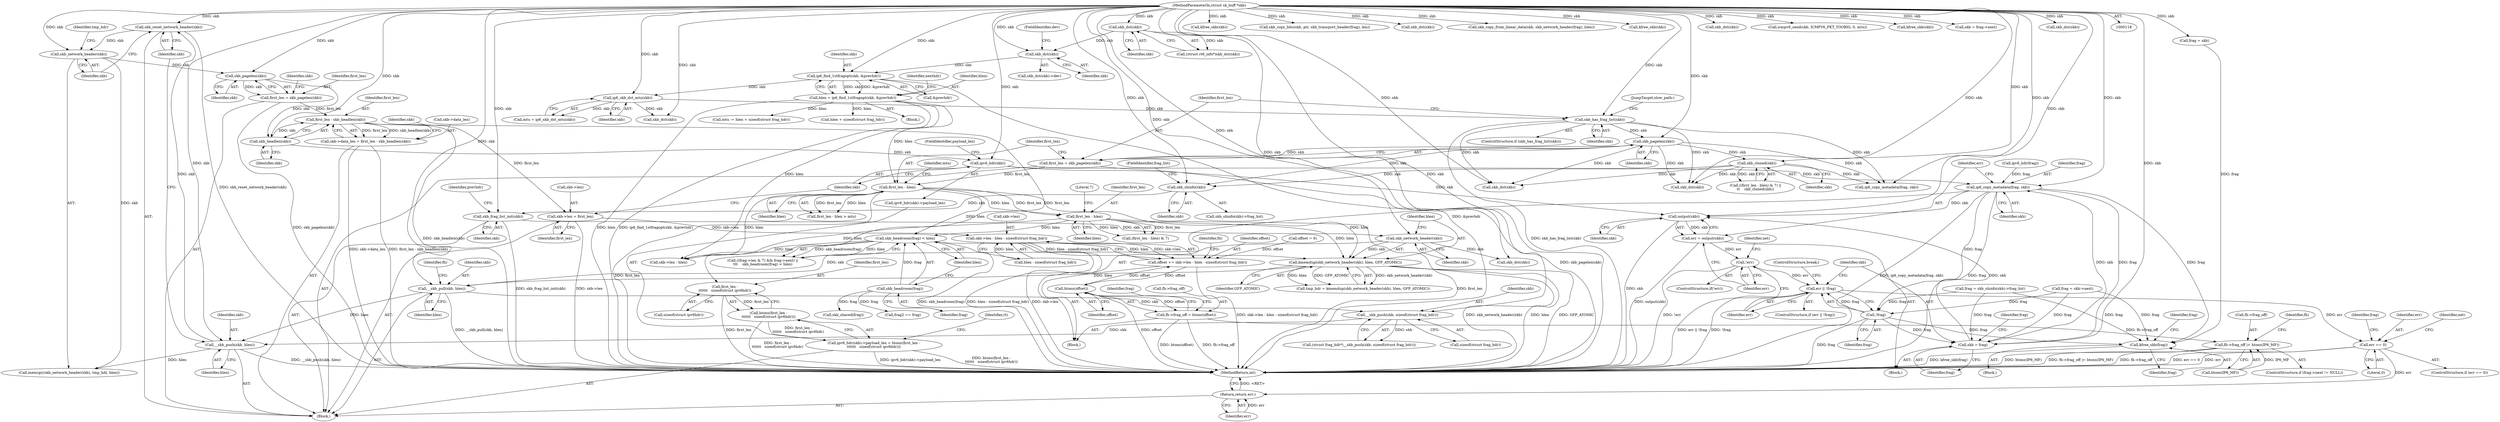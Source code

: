 digraph "0_linux_87c48fa3b4630905f98268dde838ee43626a060c_1@pointer" {
"1000414" [label="(Call,skb_pagelen(skb))"];
"1000384" [label="(Call,skb_network_header(skb))"];
"1000381" [label="(Call,skb_reset_network_header(skb))"];
"1000378" [label="(Call,__skb_push(skb, hlen))"];
"1000374" [label="(Call,__skb_push(skb, sizeof(struct frag_hdr)))"];
"1000367" [label="(Call,__skb_pull(skb, hlen))"];
"1000350" [label="(Call,skb_network_header(skb))"];
"1000341" [label="(Call,skb_frag_list_init(skb))"];
"1000338" [label="(Call,skb_shinfo(skb))"];
"1000271" [label="(Call,skb_cloned(skb))"];
"1000255" [label="(Call,skb_pagelen(skb))"];
"1000249" [label="(Call,skb_has_frag_list(skb))"];
"1000186" [label="(Call,ip6_skb_dst_mtu(skb))"];
"1000176" [label="(Call,ip6_find_1stfragopt(skb, &prevhdr))"];
"1000171" [label="(Call,skb_dst(skb))"];
"1000128" [label="(Call,skb_dst(skb))"];
"1000119" [label="(MethodParameterIn,struct sk_buff *skb)"];
"1000349" [label="(Call,kmemdup(skb_network_header(skb), hlen, GFP_ATOMIC))"];
"1000267" [label="(Call,first_len - hlen)"];
"1000261" [label="(Call,first_len - hlen)"];
"1000253" [label="(Call,first_len = skb_pagelen(skb))"];
"1000174" [label="(Call,hlen = ip6_find_1stfragopt(skb, &prevhdr))"];
"1000292" [label="(Call,skb_headroom(frag) < hlen)"];
"1000293" [label="(Call,skb_headroom(frag))"];
"1000412" [label="(Call,first_len = skb_pagelen(skb))"];
"1000420" [label="(Call,first_len - skb_headlen(skb))"];
"1000416" [label="(Call,skb->data_len = first_len - skb_headlen(skb))"];
"1000424" [label="(Call,skb->len = first_len)"];
"1000476" [label="(Call,skb->len - hlen - sizeof(struct frag_hdr))"];
"1000474" [label="(Call,offset += skb->len - hlen - sizeof(struct frag_hdr))"];
"1000498" [label="(Call,htons(offset))"];
"1000494" [label="(Call,fh->frag_off = htons(offset))"];
"1000506" [label="(Call,fh->frag_off |= htons(IP6_MF))"];
"1000435" [label="(Call,first_len -\n\t\t\t\t\t\t   sizeof(struct ipv6hdr))"];
"1000434" [label="(Call,htons(first_len -\n\t\t\t\t\t\t   sizeof(struct ipv6hdr)))"];
"1000429" [label="(Call,ipv6_hdr(skb)->payload_len = htons(first_len -\n\t\t\t\t\t\t   sizeof(struct ipv6hdr)))"];
"1000422" [label="(Call,skb_headlen(skb))"];
"1000431" [label="(Call,ipv6_hdr(skb))"];
"1000529" [label="(Call,ip6_copy_metadata(frag, skb))"];
"1000534" [label="(Call,output(skb))"];
"1000532" [label="(Call,err = output(skb))"];
"1000537" [label="(Call,!err)"];
"1000548" [label="(Call,err || !frag)"];
"1000569" [label="(Call,err == 0)"];
"1000614" [label="(Return,return err;)"];
"1000550" [label="(Call,!frag)"];
"1000553" [label="(Call,skb = frag)"];
"1000596" [label="(Call,kfree_skb(frag))"];
"1000643" [label="(Call,skb->len - hlen)"];
"1000177" [label="(Identifier,skb)"];
"1000596" [label="(Call,kfree_skb(frag))"];
"1000254" [label="(Identifier,first_len)"];
"1000868" [label="(Call,kfree_skb(skb))"];
"1000498" [label="(Call,htons(offset))"];
"1000269" [label="(Identifier,hlen)"];
"1000568" [label="(ControlStructure,if (err == 0))"];
"1000383" [label="(Call,memcpy(skb_network_header(skb), tmp_hdr, hlen))"];
"1000435" [label="(Call,first_len -\n\t\t\t\t\t\t   sizeof(struct ipv6hdr))"];
"1000494" [label="(Call,fh->frag_off = htons(offset))"];
"1000170" [label="(Call,skb_dst(skb)->dev)"];
"1000332" [label="(Call,offset = 0)"];
"1000500" [label="(ControlStructure,if (frag->next != NULL))"];
"1000347" [label="(Call,tmp_hdr = kmemdup(skb_network_header(skb), hlen, GFP_ATOMIC))"];
"1000554" [label="(Identifier,skb)"];
"1000256" [label="(Identifier,skb)"];
"1000432" [label="(Identifier,skb)"];
"1000266" [label="(Call,(first_len - hlen) & 7)"];
"1000249" [label="(Call,skb_has_frag_list(skb))"];
"1000495" [label="(Call,fh->frag_off)"];
"1000262" [label="(Identifier,first_len)"];
"1000442" [label="(Identifier,rt)"];
"1000547" [label="(ControlStructure,if (err || !frag))"];
"1000540" [label="(Identifier,net)"];
"1000433" [label="(FieldIdentifier,payload_len)"];
"1000486" [label="(Identifier,fh)"];
"1000614" [label="(Return,return err;)"];
"1000507" [label="(Call,fh->frag_off)"];
"1000171" [label="(Call,skb_dst(skb))"];
"1000499" [label="(Identifier,offset)"];
"1000178" [label="(Call,&prevhdr)"];
"1000413" [label="(Identifier,first_len)"];
"1000794" [label="(Call,skb_copy_bits(skb, ptr, skb_transport_header(frag), len))"];
"1000129" [label="(Identifier,skb)"];
"1000337" [label="(Call,skb_shinfo(skb)->frag_list)"];
"1000865" [label="(Call,skb_dst(skb))"];
"1000422" [label="(Call,skb_headlen(skb))"];
"1000760" [label="(Call,skb_copy_from_linear_data(skb, skb_network_header(frag), hlen))"];
"1000371" [label="(Identifier,fh)"];
"1000424" [label="(Call,skb->len = first_len)"];
"1000530" [label="(Identifier,frag)"];
"1000271" [label="(Call,skb_cloned(skb))"];
"1000550" [label="(Call,!frag)"];
"1000381" [label="(Call,skb_reset_network_header(skb))"];
"1000292" [label="(Call,skb_headroom(frag) < hlen)"];
"1000219" [label="(Call,kfree_skb(skb))"];
"1000445" [label="(Block,)"];
"1000176" [label="(Call,ip6_find_1stfragopt(skb, &prevhdr))"];
"1000242" [label="(Call,mtu -= hlen + sizeof(struct frag_hdr))"];
"1000589" [label="(Identifier,frag)"];
"1000536" [label="(ControlStructure,if(!err))"];
"1000474" [label="(Call,offset += skb->len - hlen - sizeof(struct frag_hdr))"];
"1000529" [label="(Call,ip6_copy_metadata(frag, skb))"];
"1000173" [label="(FieldIdentifier,dev)"];
"1000128" [label="(Call,skb_dst(skb))"];
"1000205" [label="(Call,skb_dst(skb))"];
"1000434" [label="(Call,htons(first_len -\n\t\t\t\t\t\t   sizeof(struct ipv6hdr)))"];
"1000519" [label="(Call,ipv6_hdr(frag))"];
"1000352" [label="(Identifier,hlen)"];
"1000335" [label="(Call,frag = skb_shinfo(skb)->frag_list)"];
"1000551" [label="(Identifier,frag)"];
"1000244" [label="(Call,hlen + sizeof(struct frag_hdr))"];
"1000476" [label="(Call,skb->len - hlen - sizeof(struct frag_hdr))"];
"1000555" [label="(Identifier,frag)"];
"1000429" [label="(Call,ipv6_hdr(skb)->payload_len = htons(first_len -\n\t\t\t\t\t\t   sizeof(struct ipv6hdr)))"];
"1000264" [label="(Identifier,mtu)"];
"1000261" [label="(Call,first_len - hlen)"];
"1000710" [label="(Call,ip6_copy_metadata(frag, skb))"];
"1000533" [label="(Identifier,err)"];
"1000538" [label="(Identifier,err)"];
"1000216" [label="(Call,skb_dst(skb))"];
"1000430" [label="(Call,ipv6_hdr(skb)->payload_len)"];
"1000590" [label="(Block,)"];
"1000475" [label="(Identifier,offset)"];
"1000184" [label="(Call,mtu = ip6_skb_dst_mtu(skb))"];
"1000367" [label="(Call,__skb_pull(skb, hlen))"];
"1000175" [label="(Identifier,hlen)"];
"1000535" [label="(Identifier,skb)"];
"1000250" [label="(Identifier,skb)"];
"1000376" [label="(Call,sizeof(struct frag_hdr))"];
"1000172" [label="(Identifier,skb)"];
"1000268" [label="(Identifier,first_len)"];
"1000532" [label="(Call,err = output(skb))"];
"1000260" [label="(Call,first_len - hlen > mtu)"];
"1000345" [label="(Identifier,prevhdr)"];
"1000380" [label="(Identifier,hlen)"];
"1000251" [label="(Block,)"];
"1000174" [label="(Call,hlen = ip6_find_1stfragopt(skb, &prevhdr))"];
"1000414" [label="(Call,skb_pagelen(skb))"];
"1000126" [label="(Call,(struct rt6_info*)skb_dst(skb))"];
"1000270" [label="(Literal,7)"];
"1000375" [label="(Identifier,skb)"];
"1000615" [label="(Identifier,err)"];
"1000480" [label="(Call,hlen - sizeof(struct frag_hdr))"];
"1000385" [label="(Identifier,skb)"];
"1000569" [label="(Call,err == 0)"];
"1000426" [label="(Identifier,skb)"];
"1000208" [label="(Call,icmpv6_send(skb, ICMPV6_PKT_TOOBIG, 0, mtu))"];
"1000418" [label="(Identifier,skb)"];
"1000186" [label="(Call,ip6_skb_dst_mtu(skb))"];
"1000379" [label="(Identifier,skb)"];
"1000267" [label="(Call,first_len - hlen)"];
"1000368" [label="(Identifier,skb)"];
"1000339" [label="(Identifier,skb)"];
"1000640" [label="(JumpTarget,slow_path:)"];
"1000537" [label="(Call,!err)"];
"1000121" [label="(Block,)"];
"1000619" [label="(Call,frag2 == frag)"];
"1000549" [label="(Identifier,err)"];
"1000548" [label="(Call,err || !frag)"];
"1000351" [label="(Identifier,skb)"];
"1000295" [label="(Identifier,hlen)"];
"1000412" [label="(Call,first_len = skb_pagelen(skb))"];
"1000265" [label="(Call,((first_len - hlen) & 7) ||\n\t\t    skb_cloned(skb))"];
"1000417" [label="(Call,skb->data_len)"];
"1000423" [label="(Identifier,skb)"];
"1000420" [label="(Call,first_len - skb_headlen(skb))"];
"1000556" [label="(Call,frag = skb->next)"];
"1000341" [label="(Call,skb_frag_list_init(skb))"];
"1000384" [label="(Call,skb_network_header(skb))"];
"1000350" [label="(Call,skb_network_header(skb))"];
"1000431" [label="(Call,ipv6_hdr(skb))"];
"1000382" [label="(Identifier,skb)"];
"1000272" [label="(Identifier,skb)"];
"1000857" [label="(Call,kfree_skb(skb))"];
"1000298" [label="(Call,skb_shared(frag))"];
"1000349" [label="(Call,kmemdup(skb_network_header(skb), hlen, GFP_ATOMIC))"];
"1000531" [label="(Identifier,skb)"];
"1000428" [label="(Identifier,first_len)"];
"1000591" [label="(Call,skb = frag->next)"];
"1000597" [label="(Identifier,frag)"];
"1000436" [label="(Identifier,first_len)"];
"1000598" [label="(Call,frag = skb)"];
"1000415" [label="(Identifier,skb)"];
"1000263" [label="(Identifier,hlen)"];
"1000437" [label="(Call,sizeof(struct ipv6hdr))"];
"1000854" [label="(Call,skb_dst(skb))"];
"1000293" [label="(Call,skb_headroom(frag))"];
"1000570" [label="(Identifier,err)"];
"1000448" [label="(Block,)"];
"1000571" [label="(Literal,0)"];
"1000553" [label="(Call,skb = frag)"];
"1000187" [label="(Identifier,skb)"];
"1000248" [label="(ControlStructure,if (skb_has_frag_list(skb)))"];
"1000386" [label="(Identifier,tmp_hdr)"];
"1000514" [label="(Identifier,fh)"];
"1000361" [label="(Call,skb_dst(skb))"];
"1000294" [label="(Identifier,frag)"];
"1000338" [label="(Call,skb_shinfo(skb))"];
"1000425" [label="(Call,skb->len)"];
"1000342" [label="(Identifier,skb)"];
"1000369" [label="(Identifier,hlen)"];
"1000181" [label="(Identifier,nexthdr)"];
"1000557" [label="(Identifier,frag)"];
"1000253" [label="(Call,first_len = skb_pagelen(skb))"];
"1000374" [label="(Call,__skb_push(skb, sizeof(struct frag_hdr)))"];
"1000372" [label="(Call,(struct frag_hdr*)__skb_push(skb, sizeof(struct frag_hdr)))"];
"1000503" [label="(Identifier,frag)"];
"1000506" [label="(Call,fh->frag_off |= htons(IP6_MF))"];
"1000599" [label="(Identifier,frag)"];
"1000477" [label="(Call,skb->len)"];
"1000848" [label="(Call,skb_dst(skb))"];
"1000510" [label="(Call,htons(IP6_MF))"];
"1000340" [label="(FieldIdentifier,frag_list)"];
"1000416" [label="(Call,skb->data_len = first_len - skb_headlen(skb))"];
"1000872" [label="(MethodReturn,int)"];
"1000574" [label="(Identifier,net)"];
"1000552" [label="(ControlStructure,break;)"];
"1000282" [label="(Call,((frag->len & 7) && frag->next) ||\n\t\t\t    skb_headroom(frag) < hlen)"];
"1000353" [label="(Identifier,GFP_ATOMIC)"];
"1000378" [label="(Call,__skb_push(skb, hlen))"];
"1000421" [label="(Identifier,first_len)"];
"1000534" [label="(Call,output(skb))"];
"1000255" [label="(Call,skb_pagelen(skb))"];
"1000702" [label="(Call,skb_dst(skb))"];
"1000119" [label="(MethodParameterIn,struct sk_buff *skb)"];
"1000414" -> "1000412"  [label="AST: "];
"1000414" -> "1000415"  [label="CFG: "];
"1000415" -> "1000414"  [label="AST: "];
"1000412" -> "1000414"  [label="CFG: "];
"1000414" -> "1000412"  [label="DDG: skb"];
"1000384" -> "1000414"  [label="DDG: skb"];
"1000119" -> "1000414"  [label="DDG: skb"];
"1000414" -> "1000422"  [label="DDG: skb"];
"1000384" -> "1000383"  [label="AST: "];
"1000384" -> "1000385"  [label="CFG: "];
"1000385" -> "1000384"  [label="AST: "];
"1000386" -> "1000384"  [label="CFG: "];
"1000384" -> "1000383"  [label="DDG: skb"];
"1000381" -> "1000384"  [label="DDG: skb"];
"1000119" -> "1000384"  [label="DDG: skb"];
"1000381" -> "1000251"  [label="AST: "];
"1000381" -> "1000382"  [label="CFG: "];
"1000382" -> "1000381"  [label="AST: "];
"1000385" -> "1000381"  [label="CFG: "];
"1000381" -> "1000872"  [label="DDG: skb_reset_network_header(skb)"];
"1000378" -> "1000381"  [label="DDG: skb"];
"1000119" -> "1000381"  [label="DDG: skb"];
"1000378" -> "1000251"  [label="AST: "];
"1000378" -> "1000380"  [label="CFG: "];
"1000379" -> "1000378"  [label="AST: "];
"1000380" -> "1000378"  [label="AST: "];
"1000382" -> "1000378"  [label="CFG: "];
"1000378" -> "1000872"  [label="DDG: __skb_push(skb, hlen)"];
"1000374" -> "1000378"  [label="DDG: skb"];
"1000119" -> "1000378"  [label="DDG: skb"];
"1000367" -> "1000378"  [label="DDG: hlen"];
"1000378" -> "1000383"  [label="DDG: hlen"];
"1000374" -> "1000372"  [label="AST: "];
"1000374" -> "1000376"  [label="CFG: "];
"1000375" -> "1000374"  [label="AST: "];
"1000376" -> "1000374"  [label="AST: "];
"1000372" -> "1000374"  [label="CFG: "];
"1000374" -> "1000372"  [label="DDG: skb"];
"1000367" -> "1000374"  [label="DDG: skb"];
"1000119" -> "1000374"  [label="DDG: skb"];
"1000367" -> "1000251"  [label="AST: "];
"1000367" -> "1000369"  [label="CFG: "];
"1000368" -> "1000367"  [label="AST: "];
"1000369" -> "1000367"  [label="AST: "];
"1000371" -> "1000367"  [label="CFG: "];
"1000367" -> "1000872"  [label="DDG: __skb_pull(skb, hlen)"];
"1000350" -> "1000367"  [label="DDG: skb"];
"1000119" -> "1000367"  [label="DDG: skb"];
"1000349" -> "1000367"  [label="DDG: hlen"];
"1000350" -> "1000349"  [label="AST: "];
"1000350" -> "1000351"  [label="CFG: "];
"1000351" -> "1000350"  [label="AST: "];
"1000352" -> "1000350"  [label="CFG: "];
"1000350" -> "1000349"  [label="DDG: skb"];
"1000341" -> "1000350"  [label="DDG: skb"];
"1000119" -> "1000350"  [label="DDG: skb"];
"1000350" -> "1000361"  [label="DDG: skb"];
"1000341" -> "1000251"  [label="AST: "];
"1000341" -> "1000342"  [label="CFG: "];
"1000342" -> "1000341"  [label="AST: "];
"1000345" -> "1000341"  [label="CFG: "];
"1000341" -> "1000872"  [label="DDG: skb_frag_list_init(skb)"];
"1000338" -> "1000341"  [label="DDG: skb"];
"1000119" -> "1000341"  [label="DDG: skb"];
"1000338" -> "1000337"  [label="AST: "];
"1000338" -> "1000339"  [label="CFG: "];
"1000339" -> "1000338"  [label="AST: "];
"1000340" -> "1000338"  [label="CFG: "];
"1000271" -> "1000338"  [label="DDG: skb"];
"1000255" -> "1000338"  [label="DDG: skb"];
"1000119" -> "1000338"  [label="DDG: skb"];
"1000271" -> "1000265"  [label="AST: "];
"1000271" -> "1000272"  [label="CFG: "];
"1000272" -> "1000271"  [label="AST: "];
"1000265" -> "1000271"  [label="CFG: "];
"1000271" -> "1000265"  [label="DDG: skb"];
"1000255" -> "1000271"  [label="DDG: skb"];
"1000119" -> "1000271"  [label="DDG: skb"];
"1000271" -> "1000702"  [label="DDG: skb"];
"1000271" -> "1000710"  [label="DDG: skb"];
"1000271" -> "1000854"  [label="DDG: skb"];
"1000255" -> "1000253"  [label="AST: "];
"1000255" -> "1000256"  [label="CFG: "];
"1000256" -> "1000255"  [label="AST: "];
"1000253" -> "1000255"  [label="CFG: "];
"1000255" -> "1000253"  [label="DDG: skb"];
"1000249" -> "1000255"  [label="DDG: skb"];
"1000119" -> "1000255"  [label="DDG: skb"];
"1000255" -> "1000702"  [label="DDG: skb"];
"1000255" -> "1000710"  [label="DDG: skb"];
"1000255" -> "1000854"  [label="DDG: skb"];
"1000249" -> "1000248"  [label="AST: "];
"1000249" -> "1000250"  [label="CFG: "];
"1000250" -> "1000249"  [label="AST: "];
"1000254" -> "1000249"  [label="CFG: "];
"1000640" -> "1000249"  [label="CFG: "];
"1000249" -> "1000872"  [label="DDG: skb_has_frag_list(skb)"];
"1000186" -> "1000249"  [label="DDG: skb"];
"1000119" -> "1000249"  [label="DDG: skb"];
"1000249" -> "1000702"  [label="DDG: skb"];
"1000249" -> "1000710"  [label="DDG: skb"];
"1000249" -> "1000854"  [label="DDG: skb"];
"1000186" -> "1000184"  [label="AST: "];
"1000186" -> "1000187"  [label="CFG: "];
"1000187" -> "1000186"  [label="AST: "];
"1000184" -> "1000186"  [label="CFG: "];
"1000186" -> "1000184"  [label="DDG: skb"];
"1000176" -> "1000186"  [label="DDG: skb"];
"1000119" -> "1000186"  [label="DDG: skb"];
"1000186" -> "1000205"  [label="DDG: skb"];
"1000176" -> "1000174"  [label="AST: "];
"1000176" -> "1000178"  [label="CFG: "];
"1000177" -> "1000176"  [label="AST: "];
"1000178" -> "1000176"  [label="AST: "];
"1000174" -> "1000176"  [label="CFG: "];
"1000176" -> "1000872"  [label="DDG: &prevhdr"];
"1000176" -> "1000174"  [label="DDG: skb"];
"1000176" -> "1000174"  [label="DDG: &prevhdr"];
"1000171" -> "1000176"  [label="DDG: skb"];
"1000119" -> "1000176"  [label="DDG: skb"];
"1000171" -> "1000170"  [label="AST: "];
"1000171" -> "1000172"  [label="CFG: "];
"1000172" -> "1000171"  [label="AST: "];
"1000173" -> "1000171"  [label="CFG: "];
"1000128" -> "1000171"  [label="DDG: skb"];
"1000119" -> "1000171"  [label="DDG: skb"];
"1000128" -> "1000126"  [label="AST: "];
"1000128" -> "1000129"  [label="CFG: "];
"1000129" -> "1000128"  [label="AST: "];
"1000126" -> "1000128"  [label="CFG: "];
"1000128" -> "1000126"  [label="DDG: skb"];
"1000119" -> "1000128"  [label="DDG: skb"];
"1000119" -> "1000118"  [label="AST: "];
"1000119" -> "1000872"  [label="DDG: skb"];
"1000119" -> "1000205"  [label="DDG: skb"];
"1000119" -> "1000208"  [label="DDG: skb"];
"1000119" -> "1000216"  [label="DDG: skb"];
"1000119" -> "1000219"  [label="DDG: skb"];
"1000119" -> "1000361"  [label="DDG: skb"];
"1000119" -> "1000422"  [label="DDG: skb"];
"1000119" -> "1000431"  [label="DDG: skb"];
"1000119" -> "1000529"  [label="DDG: skb"];
"1000119" -> "1000534"  [label="DDG: skb"];
"1000119" -> "1000553"  [label="DDG: skb"];
"1000119" -> "1000591"  [label="DDG: skb"];
"1000119" -> "1000598"  [label="DDG: skb"];
"1000119" -> "1000702"  [label="DDG: skb"];
"1000119" -> "1000710"  [label="DDG: skb"];
"1000119" -> "1000760"  [label="DDG: skb"];
"1000119" -> "1000794"  [label="DDG: skb"];
"1000119" -> "1000848"  [label="DDG: skb"];
"1000119" -> "1000854"  [label="DDG: skb"];
"1000119" -> "1000857"  [label="DDG: skb"];
"1000119" -> "1000865"  [label="DDG: skb"];
"1000119" -> "1000868"  [label="DDG: skb"];
"1000349" -> "1000347"  [label="AST: "];
"1000349" -> "1000353"  [label="CFG: "];
"1000352" -> "1000349"  [label="AST: "];
"1000353" -> "1000349"  [label="AST: "];
"1000347" -> "1000349"  [label="CFG: "];
"1000349" -> "1000872"  [label="DDG: GFP_ATOMIC"];
"1000349" -> "1000872"  [label="DDG: skb_network_header(skb)"];
"1000349" -> "1000872"  [label="DDG: hlen"];
"1000349" -> "1000347"  [label="DDG: skb_network_header(skb)"];
"1000349" -> "1000347"  [label="DDG: hlen"];
"1000349" -> "1000347"  [label="DDG: GFP_ATOMIC"];
"1000267" -> "1000349"  [label="DDG: hlen"];
"1000261" -> "1000349"  [label="DDG: hlen"];
"1000292" -> "1000349"  [label="DDG: hlen"];
"1000267" -> "1000266"  [label="AST: "];
"1000267" -> "1000269"  [label="CFG: "];
"1000268" -> "1000267"  [label="AST: "];
"1000269" -> "1000267"  [label="AST: "];
"1000270" -> "1000267"  [label="CFG: "];
"1000267" -> "1000872"  [label="DDG: first_len"];
"1000267" -> "1000266"  [label="DDG: first_len"];
"1000267" -> "1000266"  [label="DDG: hlen"];
"1000261" -> "1000267"  [label="DDG: first_len"];
"1000261" -> "1000267"  [label="DDG: hlen"];
"1000267" -> "1000292"  [label="DDG: hlen"];
"1000267" -> "1000643"  [label="DDG: hlen"];
"1000261" -> "1000260"  [label="AST: "];
"1000261" -> "1000263"  [label="CFG: "];
"1000262" -> "1000261"  [label="AST: "];
"1000263" -> "1000261"  [label="AST: "];
"1000264" -> "1000261"  [label="CFG: "];
"1000261" -> "1000872"  [label="DDG: first_len"];
"1000261" -> "1000260"  [label="DDG: first_len"];
"1000261" -> "1000260"  [label="DDG: hlen"];
"1000253" -> "1000261"  [label="DDG: first_len"];
"1000174" -> "1000261"  [label="DDG: hlen"];
"1000261" -> "1000292"  [label="DDG: hlen"];
"1000261" -> "1000643"  [label="DDG: hlen"];
"1000253" -> "1000251"  [label="AST: "];
"1000254" -> "1000253"  [label="AST: "];
"1000262" -> "1000253"  [label="CFG: "];
"1000253" -> "1000872"  [label="DDG: skb_pagelen(skb)"];
"1000174" -> "1000121"  [label="AST: "];
"1000175" -> "1000174"  [label="AST: "];
"1000181" -> "1000174"  [label="CFG: "];
"1000174" -> "1000872"  [label="DDG: ip6_find_1stfragopt(skb, &prevhdr)"];
"1000174" -> "1000872"  [label="DDG: hlen"];
"1000174" -> "1000242"  [label="DDG: hlen"];
"1000174" -> "1000244"  [label="DDG: hlen"];
"1000174" -> "1000643"  [label="DDG: hlen"];
"1000292" -> "1000282"  [label="AST: "];
"1000292" -> "1000295"  [label="CFG: "];
"1000293" -> "1000292"  [label="AST: "];
"1000295" -> "1000292"  [label="AST: "];
"1000282" -> "1000292"  [label="CFG: "];
"1000292" -> "1000872"  [label="DDG: skb_headroom(frag)"];
"1000292" -> "1000282"  [label="DDG: skb_headroom(frag)"];
"1000292" -> "1000282"  [label="DDG: hlen"];
"1000293" -> "1000292"  [label="DDG: frag"];
"1000292" -> "1000643"  [label="DDG: hlen"];
"1000293" -> "1000294"  [label="CFG: "];
"1000294" -> "1000293"  [label="AST: "];
"1000295" -> "1000293"  [label="CFG: "];
"1000293" -> "1000298"  [label="DDG: frag"];
"1000293" -> "1000619"  [label="DDG: frag"];
"1000412" -> "1000251"  [label="AST: "];
"1000413" -> "1000412"  [label="AST: "];
"1000418" -> "1000412"  [label="CFG: "];
"1000412" -> "1000872"  [label="DDG: skb_pagelen(skb)"];
"1000412" -> "1000420"  [label="DDG: first_len"];
"1000420" -> "1000416"  [label="AST: "];
"1000420" -> "1000422"  [label="CFG: "];
"1000421" -> "1000420"  [label="AST: "];
"1000422" -> "1000420"  [label="AST: "];
"1000416" -> "1000420"  [label="CFG: "];
"1000420" -> "1000872"  [label="DDG: skb_headlen(skb)"];
"1000420" -> "1000416"  [label="DDG: first_len"];
"1000420" -> "1000416"  [label="DDG: skb_headlen(skb)"];
"1000422" -> "1000420"  [label="DDG: skb"];
"1000420" -> "1000424"  [label="DDG: first_len"];
"1000420" -> "1000435"  [label="DDG: first_len"];
"1000416" -> "1000251"  [label="AST: "];
"1000417" -> "1000416"  [label="AST: "];
"1000426" -> "1000416"  [label="CFG: "];
"1000416" -> "1000872"  [label="DDG: first_len - skb_headlen(skb)"];
"1000416" -> "1000872"  [label="DDG: skb->data_len"];
"1000424" -> "1000251"  [label="AST: "];
"1000424" -> "1000428"  [label="CFG: "];
"1000425" -> "1000424"  [label="AST: "];
"1000428" -> "1000424"  [label="AST: "];
"1000432" -> "1000424"  [label="CFG: "];
"1000424" -> "1000872"  [label="DDG: skb->len"];
"1000424" -> "1000476"  [label="DDG: skb->len"];
"1000476" -> "1000474"  [label="AST: "];
"1000476" -> "1000480"  [label="CFG: "];
"1000477" -> "1000476"  [label="AST: "];
"1000480" -> "1000476"  [label="AST: "];
"1000474" -> "1000476"  [label="CFG: "];
"1000476" -> "1000872"  [label="DDG: skb->len"];
"1000476" -> "1000872"  [label="DDG: hlen - sizeof(struct frag_hdr)"];
"1000476" -> "1000474"  [label="DDG: skb->len"];
"1000476" -> "1000474"  [label="DDG: hlen - sizeof(struct frag_hdr)"];
"1000480" -> "1000476"  [label="DDG: hlen"];
"1000474" -> "1000448"  [label="AST: "];
"1000475" -> "1000474"  [label="AST: "];
"1000486" -> "1000474"  [label="CFG: "];
"1000474" -> "1000872"  [label="DDG: skb->len - hlen - sizeof(struct frag_hdr)"];
"1000332" -> "1000474"  [label="DDG: offset"];
"1000498" -> "1000474"  [label="DDG: offset"];
"1000474" -> "1000498"  [label="DDG: offset"];
"1000498" -> "1000494"  [label="AST: "];
"1000498" -> "1000499"  [label="CFG: "];
"1000499" -> "1000498"  [label="AST: "];
"1000494" -> "1000498"  [label="CFG: "];
"1000498" -> "1000872"  [label="DDG: offset"];
"1000498" -> "1000494"  [label="DDG: offset"];
"1000494" -> "1000448"  [label="AST: "];
"1000495" -> "1000494"  [label="AST: "];
"1000503" -> "1000494"  [label="CFG: "];
"1000494" -> "1000872"  [label="DDG: htons(offset)"];
"1000494" -> "1000872"  [label="DDG: fh->frag_off"];
"1000494" -> "1000506"  [label="DDG: fh->frag_off"];
"1000506" -> "1000500"  [label="AST: "];
"1000506" -> "1000510"  [label="CFG: "];
"1000507" -> "1000506"  [label="AST: "];
"1000510" -> "1000506"  [label="AST: "];
"1000514" -> "1000506"  [label="CFG: "];
"1000506" -> "1000872"  [label="DDG: fh->frag_off |= htons(IP6_MF)"];
"1000506" -> "1000872"  [label="DDG: fh->frag_off"];
"1000506" -> "1000872"  [label="DDG: htons(IP6_MF)"];
"1000510" -> "1000506"  [label="DDG: IP6_MF"];
"1000435" -> "1000434"  [label="AST: "];
"1000435" -> "1000437"  [label="CFG: "];
"1000436" -> "1000435"  [label="AST: "];
"1000437" -> "1000435"  [label="AST: "];
"1000434" -> "1000435"  [label="CFG: "];
"1000435" -> "1000872"  [label="DDG: first_len"];
"1000435" -> "1000434"  [label="DDG: first_len"];
"1000434" -> "1000429"  [label="AST: "];
"1000429" -> "1000434"  [label="CFG: "];
"1000434" -> "1000872"  [label="DDG: first_len -\n\t\t\t\t\t\t   sizeof(struct ipv6hdr)"];
"1000434" -> "1000429"  [label="DDG: first_len -\n\t\t\t\t\t\t   sizeof(struct ipv6hdr)"];
"1000429" -> "1000251"  [label="AST: "];
"1000430" -> "1000429"  [label="AST: "];
"1000442" -> "1000429"  [label="CFG: "];
"1000429" -> "1000872"  [label="DDG: htons(first_len -\n\t\t\t\t\t\t   sizeof(struct ipv6hdr))"];
"1000429" -> "1000872"  [label="DDG: ipv6_hdr(skb)->payload_len"];
"1000422" -> "1000423"  [label="CFG: "];
"1000423" -> "1000422"  [label="AST: "];
"1000422" -> "1000431"  [label="DDG: skb"];
"1000431" -> "1000430"  [label="AST: "];
"1000431" -> "1000432"  [label="CFG: "];
"1000432" -> "1000431"  [label="AST: "];
"1000433" -> "1000431"  [label="CFG: "];
"1000431" -> "1000529"  [label="DDG: skb"];
"1000431" -> "1000534"  [label="DDG: skb"];
"1000529" -> "1000448"  [label="AST: "];
"1000529" -> "1000531"  [label="CFG: "];
"1000530" -> "1000529"  [label="AST: "];
"1000531" -> "1000529"  [label="AST: "];
"1000533" -> "1000529"  [label="CFG: "];
"1000529" -> "1000872"  [label="DDG: frag"];
"1000529" -> "1000872"  [label="DDG: ip6_copy_metadata(frag, skb)"];
"1000519" -> "1000529"  [label="DDG: frag"];
"1000553" -> "1000529"  [label="DDG: skb"];
"1000529" -> "1000534"  [label="DDG: skb"];
"1000529" -> "1000550"  [label="DDG: frag"];
"1000529" -> "1000553"  [label="DDG: frag"];
"1000529" -> "1000596"  [label="DDG: frag"];
"1000534" -> "1000532"  [label="AST: "];
"1000534" -> "1000535"  [label="CFG: "];
"1000535" -> "1000534"  [label="AST: "];
"1000532" -> "1000534"  [label="CFG: "];
"1000534" -> "1000872"  [label="DDG: skb"];
"1000534" -> "1000532"  [label="DDG: skb"];
"1000553" -> "1000534"  [label="DDG: skb"];
"1000532" -> "1000445"  [label="AST: "];
"1000533" -> "1000532"  [label="AST: "];
"1000538" -> "1000532"  [label="CFG: "];
"1000532" -> "1000872"  [label="DDG: output(skb)"];
"1000532" -> "1000537"  [label="DDG: err"];
"1000537" -> "1000536"  [label="AST: "];
"1000537" -> "1000538"  [label="CFG: "];
"1000538" -> "1000537"  [label="AST: "];
"1000540" -> "1000537"  [label="CFG: "];
"1000549" -> "1000537"  [label="CFG: "];
"1000537" -> "1000872"  [label="DDG: !err"];
"1000537" -> "1000548"  [label="DDG: err"];
"1000548" -> "1000547"  [label="AST: "];
"1000548" -> "1000549"  [label="CFG: "];
"1000548" -> "1000550"  [label="CFG: "];
"1000549" -> "1000548"  [label="AST: "];
"1000550" -> "1000548"  [label="AST: "];
"1000552" -> "1000548"  [label="CFG: "];
"1000554" -> "1000548"  [label="CFG: "];
"1000548" -> "1000872"  [label="DDG: !frag"];
"1000548" -> "1000872"  [label="DDG: err || !frag"];
"1000550" -> "1000548"  [label="DDG: frag"];
"1000548" -> "1000569"  [label="DDG: err"];
"1000569" -> "1000568"  [label="AST: "];
"1000569" -> "1000571"  [label="CFG: "];
"1000570" -> "1000569"  [label="AST: "];
"1000571" -> "1000569"  [label="AST: "];
"1000574" -> "1000569"  [label="CFG: "];
"1000589" -> "1000569"  [label="CFG: "];
"1000569" -> "1000872"  [label="DDG: err == 0"];
"1000569" -> "1000872"  [label="DDG: err"];
"1000569" -> "1000614"  [label="DDG: err"];
"1000614" -> "1000251"  [label="AST: "];
"1000614" -> "1000615"  [label="CFG: "];
"1000615" -> "1000614"  [label="AST: "];
"1000872" -> "1000614"  [label="CFG: "];
"1000614" -> "1000872"  [label="DDG: <RET>"];
"1000615" -> "1000614"  [label="DDG: err"];
"1000550" -> "1000551"  [label="CFG: "];
"1000551" -> "1000550"  [label="AST: "];
"1000550" -> "1000872"  [label="DDG: frag"];
"1000335" -> "1000550"  [label="DDG: frag"];
"1000556" -> "1000550"  [label="DDG: frag"];
"1000550" -> "1000553"  [label="DDG: frag"];
"1000550" -> "1000596"  [label="DDG: frag"];
"1000553" -> "1000445"  [label="AST: "];
"1000553" -> "1000555"  [label="CFG: "];
"1000554" -> "1000553"  [label="AST: "];
"1000555" -> "1000553"  [label="AST: "];
"1000557" -> "1000553"  [label="CFG: "];
"1000335" -> "1000553"  [label="DDG: frag"];
"1000556" -> "1000553"  [label="DDG: frag"];
"1000596" -> "1000590"  [label="AST: "];
"1000596" -> "1000597"  [label="CFG: "];
"1000597" -> "1000596"  [label="AST: "];
"1000599" -> "1000596"  [label="CFG: "];
"1000596" -> "1000872"  [label="DDG: kfree_skb(frag)"];
"1000335" -> "1000596"  [label="DDG: frag"];
"1000598" -> "1000596"  [label="DDG: frag"];
"1000556" -> "1000596"  [label="DDG: frag"];
}
